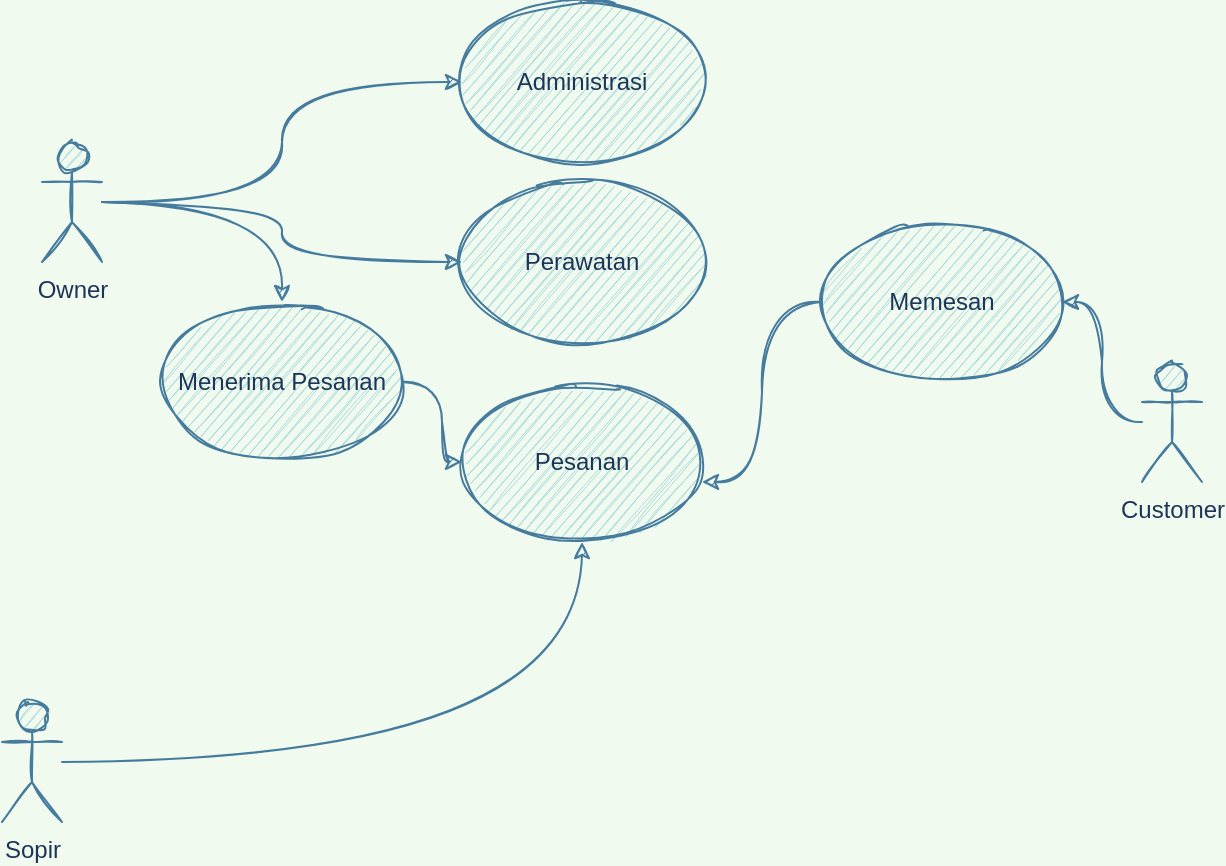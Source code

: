 <mxfile version="13.6.4" type="github">
  <diagram id="qN626dvrizsYWT_taCNK" name="Page-1">
    <mxGraphModel dx="868" dy="423" grid="1" gridSize="10" guides="1" tooltips="1" connect="1" arrows="1" fold="1" page="1" pageScale="1" pageWidth="850" pageHeight="1100" background="#F1FAEE" math="0" shadow="0">
      <root>
        <mxCell id="0" />
        <mxCell id="1" parent="0" />
        <mxCell id="YqMcXy0jqZ0BlBXW9kBg-16" style="edgeStyle=orthogonalEdgeStyle;orthogonalLoop=1;jettySize=auto;html=1;entryX=1;entryY=0.5;entryDx=0;entryDy=0;sketch=1;curved=1;labelBackgroundColor=#F1FAEE;strokeColor=#457B9D;fontColor=#1D3557;" edge="1" parent="1" source="YqMcXy0jqZ0BlBXW9kBg-2" target="YqMcXy0jqZ0BlBXW9kBg-12">
          <mxGeometry relative="1" as="geometry" />
        </mxCell>
        <mxCell id="YqMcXy0jqZ0BlBXW9kBg-2" value="Customer" style="shape=umlActor;verticalLabelPosition=bottom;verticalAlign=top;html=1;outlineConnect=0;sketch=1;rounded=1;fillColor=#A8DADC;strokeColor=#457B9D;fontColor=#1D3557;" vertex="1" parent="1">
          <mxGeometry x="750" y="210" width="30" height="60" as="geometry" />
        </mxCell>
        <mxCell id="YqMcXy0jqZ0BlBXW9kBg-14" style="edgeStyle=orthogonalEdgeStyle;orthogonalLoop=1;jettySize=auto;html=1;entryX=0.5;entryY=0;entryDx=0;entryDy=0;sketch=1;curved=1;labelBackgroundColor=#F1FAEE;strokeColor=#457B9D;fontColor=#1D3557;" edge="1" parent="1" source="YqMcXy0jqZ0BlBXW9kBg-3" target="YqMcXy0jqZ0BlBXW9kBg-10">
          <mxGeometry relative="1" as="geometry" />
        </mxCell>
        <mxCell id="YqMcXy0jqZ0BlBXW9kBg-18" style="edgeStyle=orthogonalEdgeStyle;orthogonalLoop=1;jettySize=auto;html=1;sketch=1;curved=1;labelBackgroundColor=#F1FAEE;strokeColor=#457B9D;fontColor=#1D3557;" edge="1" parent="1" source="YqMcXy0jqZ0BlBXW9kBg-3" target="YqMcXy0jqZ0BlBXW9kBg-8">
          <mxGeometry relative="1" as="geometry" />
        </mxCell>
        <mxCell id="YqMcXy0jqZ0BlBXW9kBg-19" style="edgeStyle=orthogonalEdgeStyle;orthogonalLoop=1;jettySize=auto;html=1;sketch=1;curved=1;labelBackgroundColor=#F1FAEE;strokeColor=#457B9D;fontColor=#1D3557;" edge="1" parent="1" source="YqMcXy0jqZ0BlBXW9kBg-3" target="YqMcXy0jqZ0BlBXW9kBg-9">
          <mxGeometry relative="1" as="geometry" />
        </mxCell>
        <mxCell id="YqMcXy0jqZ0BlBXW9kBg-3" value="Owner" style="shape=umlActor;verticalLabelPosition=bottom;verticalAlign=top;html=1;outlineConnect=0;sketch=1;rounded=1;fillColor=#A8DADC;strokeColor=#457B9D;fontColor=#1D3557;" vertex="1" parent="1">
          <mxGeometry x="200" y="100" width="30" height="60" as="geometry" />
        </mxCell>
        <mxCell id="YqMcXy0jqZ0BlBXW9kBg-25" style="edgeStyle=orthogonalEdgeStyle;orthogonalLoop=1;jettySize=auto;html=1;sketch=1;curved=1;labelBackgroundColor=#F1FAEE;strokeColor=#457B9D;fontColor=#1D3557;" edge="1" parent="1" source="YqMcXy0jqZ0BlBXW9kBg-5" target="YqMcXy0jqZ0BlBXW9kBg-11">
          <mxGeometry relative="1" as="geometry" />
        </mxCell>
        <mxCell id="YqMcXy0jqZ0BlBXW9kBg-5" value="Sopir" style="shape=umlActor;verticalLabelPosition=bottom;verticalAlign=top;html=1;outlineConnect=0;sketch=1;rounded=1;fillColor=#A8DADC;strokeColor=#457B9D;fontColor=#1D3557;" vertex="1" parent="1">
          <mxGeometry x="180" y="380" width="30" height="60" as="geometry" />
        </mxCell>
        <mxCell id="YqMcXy0jqZ0BlBXW9kBg-8" value="Administrasi" style="ellipse;whiteSpace=wrap;html=1;sketch=1;rounded=1;fillColor=#A8DADC;strokeColor=#457B9D;fontColor=#1D3557;" vertex="1" parent="1">
          <mxGeometry x="410" y="30" width="120" height="80" as="geometry" />
        </mxCell>
        <mxCell id="YqMcXy0jqZ0BlBXW9kBg-9" value="Perawatan" style="ellipse;whiteSpace=wrap;html=1;sketch=1;rounded=1;fillColor=#A8DADC;strokeColor=#457B9D;fontColor=#1D3557;" vertex="1" parent="1">
          <mxGeometry x="410" y="120" width="120" height="80" as="geometry" />
        </mxCell>
        <mxCell id="YqMcXy0jqZ0BlBXW9kBg-15" style="edgeStyle=orthogonalEdgeStyle;orthogonalLoop=1;jettySize=auto;html=1;sketch=1;curved=1;labelBackgroundColor=#F1FAEE;strokeColor=#457B9D;fontColor=#1D3557;" edge="1" parent="1" source="YqMcXy0jqZ0BlBXW9kBg-10" target="YqMcXy0jqZ0BlBXW9kBg-11">
          <mxGeometry relative="1" as="geometry" />
        </mxCell>
        <mxCell id="YqMcXy0jqZ0BlBXW9kBg-10" value="Menerima Pesanan" style="ellipse;whiteSpace=wrap;html=1;sketch=1;rounded=1;fillColor=#A8DADC;strokeColor=#457B9D;fontColor=#1D3557;" vertex="1" parent="1">
          <mxGeometry x="260" y="180" width="120" height="80" as="geometry" />
        </mxCell>
        <mxCell id="YqMcXy0jqZ0BlBXW9kBg-11" value="Pesanan" style="ellipse;whiteSpace=wrap;html=1;sketch=1;rounded=1;fillColor=#A8DADC;strokeColor=#457B9D;fontColor=#1D3557;" vertex="1" parent="1">
          <mxGeometry x="410" y="220" width="120" height="80" as="geometry" />
        </mxCell>
        <mxCell id="YqMcXy0jqZ0BlBXW9kBg-17" style="edgeStyle=orthogonalEdgeStyle;orthogonalLoop=1;jettySize=auto;html=1;entryX=1;entryY=0.625;entryDx=0;entryDy=0;entryPerimeter=0;sketch=1;curved=1;labelBackgroundColor=#F1FAEE;strokeColor=#457B9D;fontColor=#1D3557;" edge="1" parent="1" source="YqMcXy0jqZ0BlBXW9kBg-12" target="YqMcXy0jqZ0BlBXW9kBg-11">
          <mxGeometry relative="1" as="geometry" />
        </mxCell>
        <mxCell id="YqMcXy0jqZ0BlBXW9kBg-12" value="Memesan" style="ellipse;whiteSpace=wrap;html=1;sketch=1;rounded=1;fillColor=#A8DADC;strokeColor=#457B9D;fontColor=#1D3557;" vertex="1" parent="1">
          <mxGeometry x="590" y="140" width="120" height="80" as="geometry" />
        </mxCell>
      </root>
    </mxGraphModel>
  </diagram>
</mxfile>
